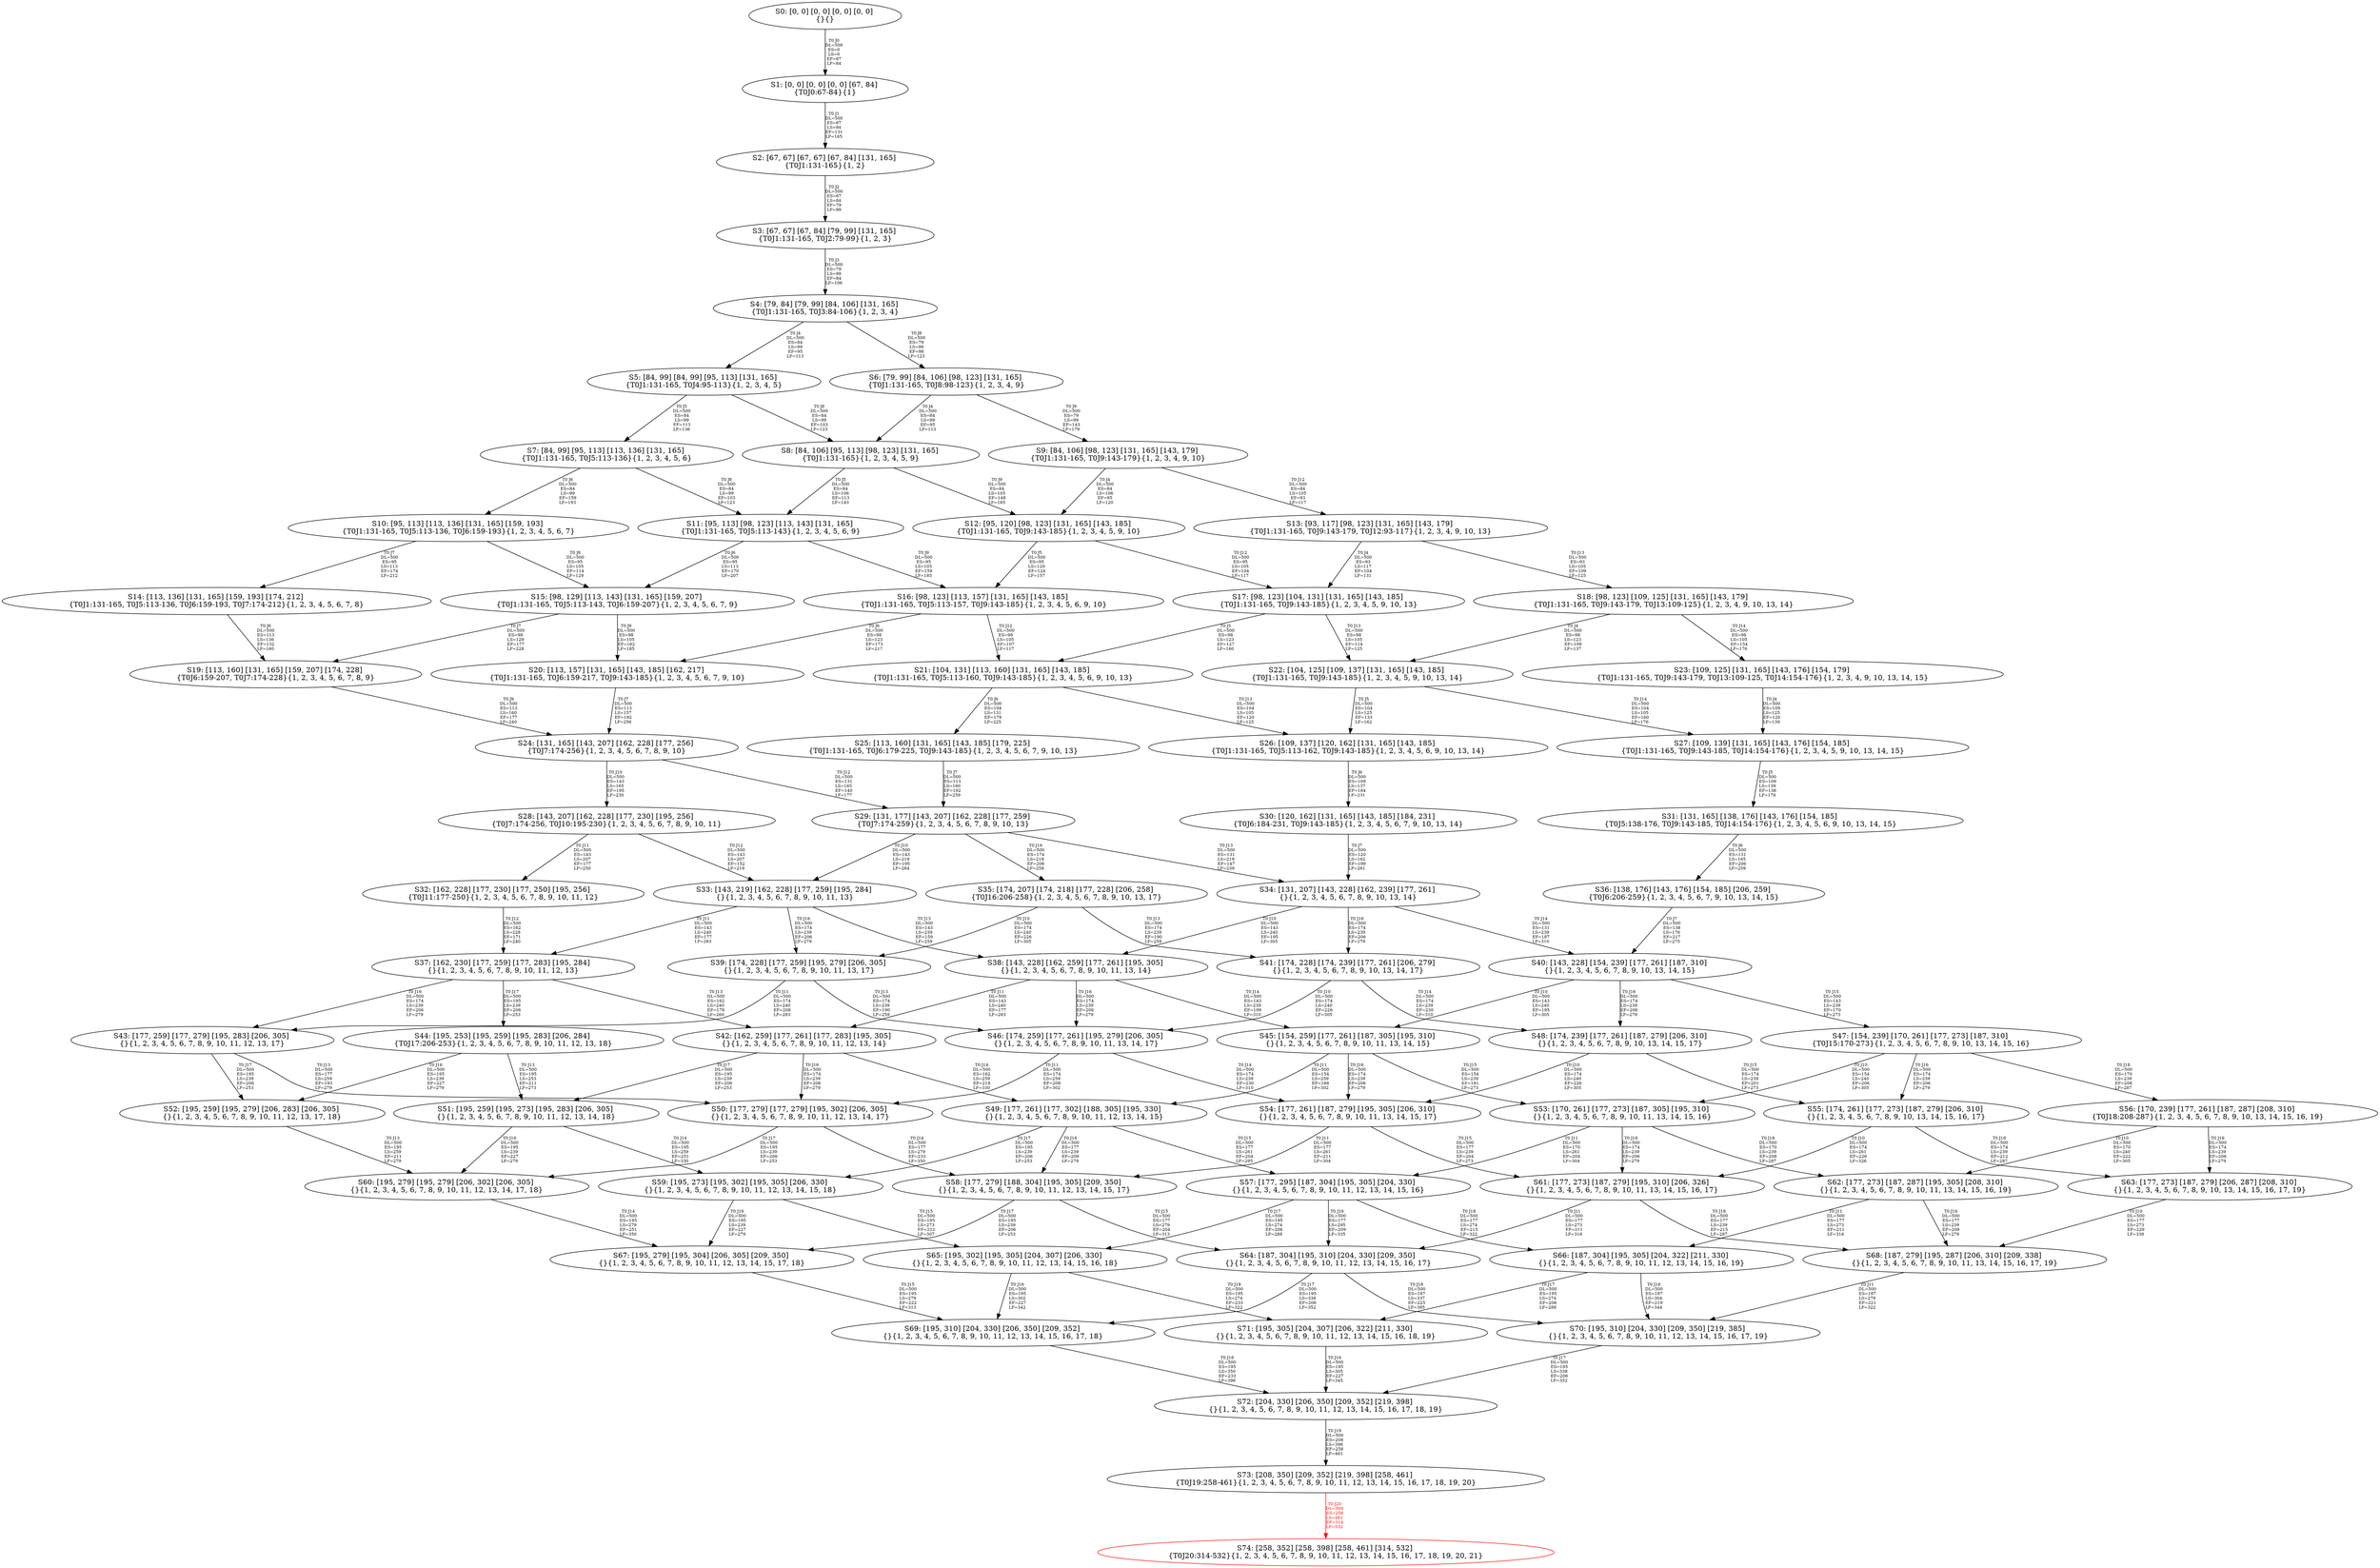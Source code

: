 digraph {
	S0[label="S0: [0, 0] [0, 0] [0, 0] [0, 0] \n{}{}"];
	S1[label="S1: [0, 0] [0, 0] [0, 0] [67, 84] \n{T0J0:67-84}{1}"];
	S2[label="S2: [67, 67] [67, 67] [67, 84] [131, 165] \n{T0J1:131-165}{1, 2}"];
	S3[label="S3: [67, 67] [67, 84] [79, 99] [131, 165] \n{T0J1:131-165, T0J2:79-99}{1, 2, 3}"];
	S4[label="S4: [79, 84] [79, 99] [84, 106] [131, 165] \n{T0J1:131-165, T0J3:84-106}{1, 2, 3, 4}"];
	S5[label="S5: [84, 99] [84, 99] [95, 113] [131, 165] \n{T0J1:131-165, T0J4:95-113}{1, 2, 3, 4, 5}"];
	S6[label="S6: [79, 99] [84, 106] [98, 123] [131, 165] \n{T0J1:131-165, T0J8:98-123}{1, 2, 3, 4, 9}"];
	S7[label="S7: [84, 99] [95, 113] [113, 136] [131, 165] \n{T0J1:131-165, T0J5:113-136}{1, 2, 3, 4, 5, 6}"];
	S8[label="S8: [84, 106] [95, 113] [98, 123] [131, 165] \n{T0J1:131-165}{1, 2, 3, 4, 5, 9}"];
	S9[label="S9: [84, 106] [98, 123] [131, 165] [143, 179] \n{T0J1:131-165, T0J9:143-179}{1, 2, 3, 4, 9, 10}"];
	S10[label="S10: [95, 113] [113, 136] [131, 165] [159, 193] \n{T0J1:131-165, T0J5:113-136, T0J6:159-193}{1, 2, 3, 4, 5, 6, 7}"];
	S11[label="S11: [95, 113] [98, 123] [113, 143] [131, 165] \n{T0J1:131-165, T0J5:113-143}{1, 2, 3, 4, 5, 6, 9}"];
	S12[label="S12: [95, 120] [98, 123] [131, 165] [143, 185] \n{T0J1:131-165, T0J9:143-185}{1, 2, 3, 4, 5, 9, 10}"];
	S13[label="S13: [93, 117] [98, 123] [131, 165] [143, 179] \n{T0J1:131-165, T0J9:143-179, T0J12:93-117}{1, 2, 3, 4, 9, 10, 13}"];
	S14[label="S14: [113, 136] [131, 165] [159, 193] [174, 212] \n{T0J1:131-165, T0J5:113-136, T0J6:159-193, T0J7:174-212}{1, 2, 3, 4, 5, 6, 7, 8}"];
	S15[label="S15: [98, 129] [113, 143] [131, 165] [159, 207] \n{T0J1:131-165, T0J5:113-143, T0J6:159-207}{1, 2, 3, 4, 5, 6, 7, 9}"];
	S16[label="S16: [98, 123] [113, 157] [131, 165] [143, 185] \n{T0J1:131-165, T0J5:113-157, T0J9:143-185}{1, 2, 3, 4, 5, 6, 9, 10}"];
	S17[label="S17: [98, 123] [104, 131] [131, 165] [143, 185] \n{T0J1:131-165, T0J9:143-185}{1, 2, 3, 4, 5, 9, 10, 13}"];
	S18[label="S18: [98, 123] [109, 125] [131, 165] [143, 179] \n{T0J1:131-165, T0J9:143-179, T0J13:109-125}{1, 2, 3, 4, 9, 10, 13, 14}"];
	S19[label="S19: [113, 160] [131, 165] [159, 207] [174, 228] \n{T0J6:159-207, T0J7:174-228}{1, 2, 3, 4, 5, 6, 7, 8, 9}"];
	S20[label="S20: [113, 157] [131, 165] [143, 185] [162, 217] \n{T0J1:131-165, T0J6:159-217, T0J9:143-185}{1, 2, 3, 4, 5, 6, 7, 9, 10}"];
	S21[label="S21: [104, 131] [113, 160] [131, 165] [143, 185] \n{T0J1:131-165, T0J5:113-160, T0J9:143-185}{1, 2, 3, 4, 5, 6, 9, 10, 13}"];
	S22[label="S22: [104, 125] [109, 137] [131, 165] [143, 185] \n{T0J1:131-165, T0J9:143-185}{1, 2, 3, 4, 5, 9, 10, 13, 14}"];
	S23[label="S23: [109, 125] [131, 165] [143, 176] [154, 179] \n{T0J1:131-165, T0J9:143-179, T0J13:109-125, T0J14:154-176}{1, 2, 3, 4, 9, 10, 13, 14, 15}"];
	S24[label="S24: [131, 165] [143, 207] [162, 228] [177, 256] \n{T0J7:174-256}{1, 2, 3, 4, 5, 6, 7, 8, 9, 10}"];
	S25[label="S25: [113, 160] [131, 165] [143, 185] [179, 225] \n{T0J1:131-165, T0J6:179-225, T0J9:143-185}{1, 2, 3, 4, 5, 6, 7, 9, 10, 13}"];
	S26[label="S26: [109, 137] [120, 162] [131, 165] [143, 185] \n{T0J1:131-165, T0J5:113-162, T0J9:143-185}{1, 2, 3, 4, 5, 6, 9, 10, 13, 14}"];
	S27[label="S27: [109, 139] [131, 165] [143, 176] [154, 185] \n{T0J1:131-165, T0J9:143-185, T0J14:154-176}{1, 2, 3, 4, 5, 9, 10, 13, 14, 15}"];
	S28[label="S28: [143, 207] [162, 228] [177, 230] [195, 256] \n{T0J7:174-256, T0J10:195-230}{1, 2, 3, 4, 5, 6, 7, 8, 9, 10, 11}"];
	S29[label="S29: [131, 177] [143, 207] [162, 228] [177, 259] \n{T0J7:174-259}{1, 2, 3, 4, 5, 6, 7, 8, 9, 10, 13}"];
	S30[label="S30: [120, 162] [131, 165] [143, 185] [184, 231] \n{T0J6:184-231, T0J9:143-185}{1, 2, 3, 4, 5, 6, 7, 9, 10, 13, 14}"];
	S31[label="S31: [131, 165] [138, 176] [143, 176] [154, 185] \n{T0J5:138-176, T0J9:143-185, T0J14:154-176}{1, 2, 3, 4, 5, 6, 9, 10, 13, 14, 15}"];
	S32[label="S32: [162, 228] [177, 230] [177, 250] [195, 256] \n{T0J11:177-250}{1, 2, 3, 4, 5, 6, 7, 8, 9, 10, 11, 12}"];
	S33[label="S33: [143, 219] [162, 228] [177, 259] [195, 284] \n{}{1, 2, 3, 4, 5, 6, 7, 8, 9, 10, 11, 13}"];
	S34[label="S34: [131, 207] [143, 228] [162, 239] [177, 261] \n{}{1, 2, 3, 4, 5, 6, 7, 8, 9, 10, 13, 14}"];
	S35[label="S35: [174, 207] [174, 218] [177, 228] [206, 258] \n{T0J16:206-258}{1, 2, 3, 4, 5, 6, 7, 8, 9, 10, 13, 17}"];
	S36[label="S36: [138, 176] [143, 176] [154, 185] [206, 259] \n{T0J6:206-259}{1, 2, 3, 4, 5, 6, 7, 9, 10, 13, 14, 15}"];
	S37[label="S37: [162, 230] [177, 259] [177, 283] [195, 284] \n{}{1, 2, 3, 4, 5, 6, 7, 8, 9, 10, 11, 12, 13}"];
	S38[label="S38: [143, 228] [162, 259] [177, 261] [195, 305] \n{}{1, 2, 3, 4, 5, 6, 7, 8, 9, 10, 11, 13, 14}"];
	S39[label="S39: [174, 228] [177, 259] [195, 279] [206, 305] \n{}{1, 2, 3, 4, 5, 6, 7, 8, 9, 10, 11, 13, 17}"];
	S40[label="S40: [143, 228] [154, 239] [177, 261] [187, 310] \n{}{1, 2, 3, 4, 5, 6, 7, 8, 9, 10, 13, 14, 15}"];
	S41[label="S41: [174, 228] [174, 239] [177, 261] [206, 279] \n{}{1, 2, 3, 4, 5, 6, 7, 8, 9, 10, 13, 14, 17}"];
	S42[label="S42: [162, 259] [177, 261] [177, 283] [195, 305] \n{}{1, 2, 3, 4, 5, 6, 7, 8, 9, 10, 11, 12, 13, 14}"];
	S43[label="S43: [177, 259] [177, 279] [195, 283] [206, 305] \n{}{1, 2, 3, 4, 5, 6, 7, 8, 9, 10, 11, 12, 13, 17}"];
	S44[label="S44: [195, 253] [195, 259] [195, 283] [206, 284] \n{T0J17:206-253}{1, 2, 3, 4, 5, 6, 7, 8, 9, 10, 11, 12, 13, 18}"];
	S45[label="S45: [154, 259] [177, 261] [187, 305] [195, 310] \n{}{1, 2, 3, 4, 5, 6, 7, 8, 9, 10, 11, 13, 14, 15}"];
	S46[label="S46: [174, 259] [177, 261] [195, 279] [206, 305] \n{}{1, 2, 3, 4, 5, 6, 7, 8, 9, 10, 11, 13, 14, 17}"];
	S47[label="S47: [154, 239] [170, 261] [177, 273] [187, 310] \n{T0J15:170-273}{1, 2, 3, 4, 5, 6, 7, 8, 9, 10, 13, 14, 15, 16}"];
	S48[label="S48: [174, 239] [177, 261] [187, 279] [206, 310] \n{}{1, 2, 3, 4, 5, 6, 7, 8, 9, 10, 13, 14, 15, 17}"];
	S49[label="S49: [177, 261] [177, 302] [188, 305] [195, 330] \n{}{1, 2, 3, 4, 5, 6, 7, 8, 9, 10, 11, 12, 13, 14, 15}"];
	S50[label="S50: [177, 279] [177, 279] [195, 302] [206, 305] \n{}{1, 2, 3, 4, 5, 6, 7, 8, 9, 10, 11, 12, 13, 14, 17}"];
	S51[label="S51: [195, 259] [195, 273] [195, 283] [206, 305] \n{}{1, 2, 3, 4, 5, 6, 7, 8, 9, 10, 11, 12, 13, 14, 18}"];
	S52[label="S52: [195, 259] [195, 279] [206, 283] [206, 305] \n{}{1, 2, 3, 4, 5, 6, 7, 8, 9, 10, 11, 12, 13, 17, 18}"];
	S53[label="S53: [170, 261] [177, 273] [187, 305] [195, 310] \n{}{1, 2, 3, 4, 5, 6, 7, 8, 9, 10, 11, 13, 14, 15, 16}"];
	S54[label="S54: [177, 261] [187, 279] [195, 305] [206, 310] \n{}{1, 2, 3, 4, 5, 6, 7, 8, 9, 10, 11, 13, 14, 15, 17}"];
	S55[label="S55: [174, 261] [177, 273] [187, 279] [206, 310] \n{}{1, 2, 3, 4, 5, 6, 7, 8, 9, 10, 13, 14, 15, 16, 17}"];
	S56[label="S56: [170, 239] [177, 261] [187, 287] [208, 310] \n{T0J18:208-287}{1, 2, 3, 4, 5, 6, 7, 8, 9, 10, 13, 14, 15, 16, 19}"];
	S57[label="S57: [177, 295] [187, 304] [195, 305] [204, 330] \n{}{1, 2, 3, 4, 5, 6, 7, 8, 9, 10, 11, 12, 13, 14, 15, 16}"];
	S58[label="S58: [177, 279] [188, 304] [195, 305] [209, 350] \n{}{1, 2, 3, 4, 5, 6, 7, 8, 9, 10, 11, 12, 13, 14, 15, 17}"];
	S59[label="S59: [195, 273] [195, 302] [195, 305] [206, 330] \n{}{1, 2, 3, 4, 5, 6, 7, 8, 9, 10, 11, 12, 13, 14, 15, 18}"];
	S60[label="S60: [195, 279] [195, 279] [206, 302] [206, 305] \n{}{1, 2, 3, 4, 5, 6, 7, 8, 9, 10, 11, 12, 13, 14, 17, 18}"];
	S61[label="S61: [177, 273] [187, 279] [195, 310] [206, 326] \n{}{1, 2, 3, 4, 5, 6, 7, 8, 9, 10, 11, 13, 14, 15, 16, 17}"];
	S62[label="S62: [177, 273] [187, 287] [195, 305] [208, 310] \n{}{1, 2, 3, 4, 5, 6, 7, 8, 9, 10, 11, 13, 14, 15, 16, 19}"];
	S63[label="S63: [177, 273] [187, 279] [206, 287] [208, 310] \n{}{1, 2, 3, 4, 5, 6, 7, 8, 9, 10, 13, 14, 15, 16, 17, 19}"];
	S64[label="S64: [187, 304] [195, 310] [204, 330] [209, 350] \n{}{1, 2, 3, 4, 5, 6, 7, 8, 9, 10, 11, 12, 13, 14, 15, 16, 17}"];
	S65[label="S65: [195, 302] [195, 305] [204, 307] [206, 330] \n{}{1, 2, 3, 4, 5, 6, 7, 8, 9, 10, 11, 12, 13, 14, 15, 16, 18}"];
	S66[label="S66: [187, 304] [195, 305] [204, 322] [211, 330] \n{}{1, 2, 3, 4, 5, 6, 7, 8, 9, 10, 11, 12, 13, 14, 15, 16, 19}"];
	S67[label="S67: [195, 279] [195, 304] [206, 305] [209, 350] \n{}{1, 2, 3, 4, 5, 6, 7, 8, 9, 10, 11, 12, 13, 14, 15, 17, 18}"];
	S68[label="S68: [187, 279] [195, 287] [206, 310] [209, 338] \n{}{1, 2, 3, 4, 5, 6, 7, 8, 9, 10, 11, 13, 14, 15, 16, 17, 19}"];
	S69[label="S69: [195, 310] [204, 330] [206, 350] [209, 352] \n{}{1, 2, 3, 4, 5, 6, 7, 8, 9, 10, 11, 12, 13, 14, 15, 16, 17, 18}"];
	S70[label="S70: [195, 310] [204, 330] [209, 350] [219, 385] \n{}{1, 2, 3, 4, 5, 6, 7, 8, 9, 10, 11, 12, 13, 14, 15, 16, 17, 19}"];
	S71[label="S71: [195, 305] [204, 307] [206, 322] [211, 330] \n{}{1, 2, 3, 4, 5, 6, 7, 8, 9, 10, 11, 12, 13, 14, 15, 16, 18, 19}"];
	S72[label="S72: [204, 330] [206, 350] [209, 352] [219, 398] \n{}{1, 2, 3, 4, 5, 6, 7, 8, 9, 10, 11, 12, 13, 14, 15, 16, 17, 18, 19}"];
	S73[label="S73: [208, 350] [209, 352] [219, 398] [258, 461] \n{T0J19:258-461}{1, 2, 3, 4, 5, 6, 7, 8, 9, 10, 11, 12, 13, 14, 15, 16, 17, 18, 19, 20}"];
	S74[label="S74: [258, 352] [258, 398] [258, 461] [314, 532] \n{T0J20:314-532}{1, 2, 3, 4, 5, 6, 7, 8, 9, 10, 11, 12, 13, 14, 15, 16, 17, 18, 19, 20, 21}"];
	S0 -> S1[label="T0 J0\nDL=500\nES=0\nLS=0\nEF=67\nLF=84",fontsize=8];
	S1 -> S2[label="T0 J1\nDL=500\nES=67\nLS=84\nEF=131\nLF=165",fontsize=8];
	S2 -> S3[label="T0 J2\nDL=500\nES=67\nLS=84\nEF=79\nLF=99",fontsize=8];
	S3 -> S4[label="T0 J3\nDL=500\nES=79\nLS=99\nEF=84\nLF=106",fontsize=8];
	S4 -> S5[label="T0 J4\nDL=500\nES=84\nLS=99\nEF=95\nLF=113",fontsize=8];
	S4 -> S6[label="T0 J8\nDL=500\nES=79\nLS=99\nEF=98\nLF=123",fontsize=8];
	S5 -> S7[label="T0 J5\nDL=500\nES=84\nLS=99\nEF=113\nLF=136",fontsize=8];
	S5 -> S8[label="T0 J8\nDL=500\nES=84\nLS=99\nEF=103\nLF=123",fontsize=8];
	S6 -> S8[label="T0 J4\nDL=500\nES=84\nLS=99\nEF=95\nLF=113",fontsize=8];
	S6 -> S9[label="T0 J9\nDL=500\nES=79\nLS=99\nEF=143\nLF=179",fontsize=8];
	S7 -> S10[label="T0 J6\nDL=500\nES=84\nLS=99\nEF=159\nLF=193",fontsize=8];
	S7 -> S11[label="T0 J8\nDL=500\nES=84\nLS=99\nEF=103\nLF=123",fontsize=8];
	S8 -> S11[label="T0 J5\nDL=500\nES=84\nLS=106\nEF=113\nLF=143",fontsize=8];
	S8 -> S12[label="T0 J9\nDL=500\nES=84\nLS=105\nEF=148\nLF=185",fontsize=8];
	S9 -> S12[label="T0 J4\nDL=500\nES=84\nLS=106\nEF=95\nLF=120",fontsize=8];
	S9 -> S13[label="T0 J12\nDL=500\nES=84\nLS=105\nEF=93\nLF=117",fontsize=8];
	S10 -> S14[label="T0 J7\nDL=500\nES=95\nLS=113\nEF=174\nLF=212",fontsize=8];
	S10 -> S15[label="T0 J8\nDL=500\nES=95\nLS=105\nEF=114\nLF=129",fontsize=8];
	S11 -> S15[label="T0 J6\nDL=500\nES=95\nLS=113\nEF=170\nLF=207",fontsize=8];
	S11 -> S16[label="T0 J9\nDL=500\nES=95\nLS=105\nEF=159\nLF=185",fontsize=8];
	S12 -> S16[label="T0 J5\nDL=500\nES=95\nLS=120\nEF=124\nLF=157",fontsize=8];
	S12 -> S17[label="T0 J12\nDL=500\nES=95\nLS=105\nEF=104\nLF=117",fontsize=8];
	S13 -> S17[label="T0 J4\nDL=500\nES=93\nLS=117\nEF=104\nLF=131",fontsize=8];
	S13 -> S18[label="T0 J13\nDL=500\nES=93\nLS=105\nEF=109\nLF=125",fontsize=8];
	S14 -> S19[label="T0 J8\nDL=500\nES=113\nLS=136\nEF=132\nLF=160",fontsize=8];
	S15 -> S19[label="T0 J7\nDL=500\nES=98\nLS=129\nEF=177\nLF=228",fontsize=8];
	S15 -> S20[label="T0 J9\nDL=500\nES=98\nLS=105\nEF=162\nLF=185",fontsize=8];
	S16 -> S20[label="T0 J6\nDL=500\nES=98\nLS=123\nEF=173\nLF=217",fontsize=8];
	S16 -> S21[label="T0 J12\nDL=500\nES=98\nLS=105\nEF=107\nLF=117",fontsize=8];
	S17 -> S21[label="T0 J5\nDL=500\nES=98\nLS=123\nEF=127\nLF=160",fontsize=8];
	S17 -> S22[label="T0 J13\nDL=500\nES=98\nLS=105\nEF=114\nLF=125",fontsize=8];
	S18 -> S22[label="T0 J4\nDL=500\nES=98\nLS=123\nEF=109\nLF=137",fontsize=8];
	S18 -> S23[label="T0 J14\nDL=500\nES=98\nLS=105\nEF=154\nLF=176",fontsize=8];
	S19 -> S24[label="T0 J9\nDL=500\nES=113\nLS=160\nEF=177\nLF=240",fontsize=8];
	S20 -> S24[label="T0 J7\nDL=500\nES=113\nLS=157\nEF=192\nLF=256",fontsize=8];
	S21 -> S25[label="T0 J6\nDL=500\nES=104\nLS=131\nEF=179\nLF=225",fontsize=8];
	S21 -> S26[label="T0 J13\nDL=500\nES=104\nLS=105\nEF=120\nLF=125",fontsize=8];
	S22 -> S26[label="T0 J5\nDL=500\nES=104\nLS=125\nEF=133\nLF=162",fontsize=8];
	S22 -> S27[label="T0 J14\nDL=500\nES=104\nLS=105\nEF=160\nLF=176",fontsize=8];
	S23 -> S27[label="T0 J4\nDL=500\nES=109\nLS=125\nEF=120\nLF=139",fontsize=8];
	S24 -> S28[label="T0 J10\nDL=500\nES=143\nLS=165\nEF=195\nLF=230",fontsize=8];
	S24 -> S29[label="T0 J12\nDL=500\nES=131\nLS=165\nEF=140\nLF=177",fontsize=8];
	S25 -> S29[label="T0 J7\nDL=500\nES=113\nLS=160\nEF=192\nLF=259",fontsize=8];
	S26 -> S30[label="T0 J6\nDL=500\nES=109\nLS=137\nEF=184\nLF=231",fontsize=8];
	S27 -> S31[label="T0 J5\nDL=500\nES=109\nLS=139\nEF=138\nLF=176",fontsize=8];
	S28 -> S32[label="T0 J11\nDL=500\nES=143\nLS=207\nEF=177\nLF=250",fontsize=8];
	S28 -> S33[label="T0 J12\nDL=500\nES=143\nLS=207\nEF=152\nLF=219",fontsize=8];
	S29 -> S33[label="T0 J10\nDL=500\nES=143\nLS=219\nEF=195\nLF=284",fontsize=8];
	S29 -> S34[label="T0 J13\nDL=500\nES=131\nLS=219\nEF=147\nLF=239",fontsize=8];
	S29 -> S35[label="T0 J16\nDL=500\nES=174\nLS=218\nEF=206\nLF=258",fontsize=8];
	S30 -> S34[label="T0 J7\nDL=500\nES=120\nLS=162\nEF=199\nLF=261",fontsize=8];
	S31 -> S36[label="T0 J6\nDL=500\nES=131\nLS=165\nEF=206\nLF=259",fontsize=8];
	S32 -> S37[label="T0 J12\nDL=500\nES=162\nLS=228\nEF=171\nLF=240",fontsize=8];
	S33 -> S37[label="T0 J11\nDL=500\nES=143\nLS=240\nEF=177\nLF=283",fontsize=8];
	S33 -> S38[label="T0 J13\nDL=500\nES=143\nLS=239\nEF=159\nLF=259",fontsize=8];
	S33 -> S39[label="T0 J16\nDL=500\nES=174\nLS=239\nEF=206\nLF=279",fontsize=8];
	S34 -> S38[label="T0 J10\nDL=500\nES=143\nLS=240\nEF=195\nLF=305",fontsize=8];
	S34 -> S40[label="T0 J14\nDL=500\nES=131\nLS=239\nEF=187\nLF=310",fontsize=8];
	S34 -> S41[label="T0 J16\nDL=500\nES=174\nLS=239\nEF=206\nLF=279",fontsize=8];
	S35 -> S39[label="T0 J10\nDL=500\nES=174\nLS=240\nEF=226\nLF=305",fontsize=8];
	S35 -> S41[label="T0 J13\nDL=500\nES=174\nLS=239\nEF=190\nLF=259",fontsize=8];
	S36 -> S40[label="T0 J7\nDL=500\nES=138\nLS=176\nEF=217\nLF=275",fontsize=8];
	S37 -> S42[label="T0 J13\nDL=500\nES=162\nLS=240\nEF=178\nLF=260",fontsize=8];
	S37 -> S43[label="T0 J16\nDL=500\nES=174\nLS=239\nEF=206\nLF=279",fontsize=8];
	S37 -> S44[label="T0 J17\nDL=500\nES=195\nLS=239\nEF=206\nLF=253",fontsize=8];
	S38 -> S42[label="T0 J11\nDL=500\nES=143\nLS=240\nEF=177\nLF=283",fontsize=8];
	S38 -> S45[label="T0 J14\nDL=500\nES=143\nLS=239\nEF=199\nLF=310",fontsize=8];
	S38 -> S46[label="T0 J16\nDL=500\nES=174\nLS=239\nEF=206\nLF=279",fontsize=8];
	S39 -> S43[label="T0 J11\nDL=500\nES=174\nLS=240\nEF=208\nLF=283",fontsize=8];
	S39 -> S46[label="T0 J13\nDL=500\nES=174\nLS=239\nEF=190\nLF=259",fontsize=8];
	S40 -> S45[label="T0 J10\nDL=500\nES=143\nLS=240\nEF=195\nLF=305",fontsize=8];
	S40 -> S47[label="T0 J15\nDL=500\nES=143\nLS=239\nEF=170\nLF=273",fontsize=8];
	S40 -> S48[label="T0 J16\nDL=500\nES=174\nLS=239\nEF=206\nLF=279",fontsize=8];
	S41 -> S46[label="T0 J10\nDL=500\nES=174\nLS=240\nEF=226\nLF=305",fontsize=8];
	S41 -> S48[label="T0 J14\nDL=500\nES=174\nLS=239\nEF=230\nLF=310",fontsize=8];
	S42 -> S49[label="T0 J14\nDL=500\nES=162\nLS=259\nEF=218\nLF=330",fontsize=8];
	S42 -> S50[label="T0 J16\nDL=500\nES=174\nLS=239\nEF=206\nLF=279",fontsize=8];
	S42 -> S51[label="T0 J17\nDL=500\nES=195\nLS=239\nEF=206\nLF=253",fontsize=8];
	S43 -> S50[label="T0 J13\nDL=500\nES=177\nLS=259\nEF=193\nLF=279",fontsize=8];
	S43 -> S52[label="T0 J17\nDL=500\nES=195\nLS=239\nEF=206\nLF=253",fontsize=8];
	S44 -> S51[label="T0 J13\nDL=500\nES=195\nLS=253\nEF=211\nLF=273",fontsize=8];
	S44 -> S52[label="T0 J16\nDL=500\nES=195\nLS=239\nEF=227\nLF=279",fontsize=8];
	S45 -> S49[label="T0 J11\nDL=500\nES=154\nLS=259\nEF=188\nLF=302",fontsize=8];
	S45 -> S53[label="T0 J15\nDL=500\nES=154\nLS=239\nEF=181\nLF=273",fontsize=8];
	S45 -> S54[label="T0 J16\nDL=500\nES=174\nLS=239\nEF=206\nLF=279",fontsize=8];
	S46 -> S50[label="T0 J11\nDL=500\nES=174\nLS=259\nEF=208\nLF=302",fontsize=8];
	S46 -> S54[label="T0 J14\nDL=500\nES=174\nLS=239\nEF=230\nLF=310",fontsize=8];
	S47 -> S53[label="T0 J10\nDL=500\nES=154\nLS=240\nEF=206\nLF=305",fontsize=8];
	S47 -> S55[label="T0 J16\nDL=500\nES=174\nLS=239\nEF=206\nLF=279",fontsize=8];
	S47 -> S56[label="T0 J18\nDL=500\nES=170\nLS=239\nEF=208\nLF=287",fontsize=8];
	S48 -> S54[label="T0 J10\nDL=500\nES=174\nLS=240\nEF=226\nLF=305",fontsize=8];
	S48 -> S55[label="T0 J15\nDL=500\nES=174\nLS=239\nEF=201\nLF=273",fontsize=8];
	S49 -> S57[label="T0 J15\nDL=500\nES=177\nLS=261\nEF=204\nLF=295",fontsize=8];
	S49 -> S58[label="T0 J16\nDL=500\nES=177\nLS=239\nEF=209\nLF=279",fontsize=8];
	S49 -> S59[label="T0 J17\nDL=500\nES=195\nLS=239\nEF=206\nLF=253",fontsize=8];
	S50 -> S58[label="T0 J14\nDL=500\nES=177\nLS=279\nEF=233\nLF=350",fontsize=8];
	S50 -> S60[label="T0 J17\nDL=500\nES=195\nLS=239\nEF=206\nLF=253",fontsize=8];
	S51 -> S59[label="T0 J14\nDL=500\nES=195\nLS=259\nEF=251\nLF=330",fontsize=8];
	S51 -> S60[label="T0 J16\nDL=500\nES=195\nLS=239\nEF=227\nLF=279",fontsize=8];
	S52 -> S60[label="T0 J13\nDL=500\nES=195\nLS=259\nEF=211\nLF=279",fontsize=8];
	S53 -> S57[label="T0 J11\nDL=500\nES=170\nLS=261\nEF=204\nLF=304",fontsize=8];
	S53 -> S61[label="T0 J16\nDL=500\nES=174\nLS=239\nEF=206\nLF=279",fontsize=8];
	S53 -> S62[label="T0 J18\nDL=500\nES=170\nLS=239\nEF=208\nLF=287",fontsize=8];
	S54 -> S58[label="T0 J11\nDL=500\nES=177\nLS=261\nEF=211\nLF=304",fontsize=8];
	S54 -> S61[label="T0 J15\nDL=500\nES=177\nLS=239\nEF=204\nLF=273",fontsize=8];
	S55 -> S61[label="T0 J10\nDL=500\nES=174\nLS=261\nEF=226\nLF=326",fontsize=8];
	S55 -> S63[label="T0 J18\nDL=500\nES=174\nLS=239\nEF=212\nLF=287",fontsize=8];
	S56 -> S62[label="T0 J10\nDL=500\nES=170\nLS=240\nEF=222\nLF=305",fontsize=8];
	S56 -> S63[label="T0 J16\nDL=500\nES=174\nLS=239\nEF=206\nLF=279",fontsize=8];
	S57 -> S64[label="T0 J16\nDL=500\nES=177\nLS=295\nEF=209\nLF=335",fontsize=8];
	S57 -> S65[label="T0 J17\nDL=500\nES=195\nLS=274\nEF=206\nLF=288",fontsize=8];
	S57 -> S66[label="T0 J18\nDL=500\nES=177\nLS=274\nEF=215\nLF=322",fontsize=8];
	S58 -> S64[label="T0 J15\nDL=500\nES=177\nLS=279\nEF=204\nLF=313",fontsize=8];
	S58 -> S67[label="T0 J17\nDL=500\nES=195\nLS=239\nEF=206\nLF=253",fontsize=8];
	S59 -> S65[label="T0 J15\nDL=500\nES=195\nLS=273\nEF=222\nLF=307",fontsize=8];
	S59 -> S67[label="T0 J16\nDL=500\nES=195\nLS=239\nEF=227\nLF=279",fontsize=8];
	S60 -> S67[label="T0 J14\nDL=500\nES=195\nLS=279\nEF=251\nLF=350",fontsize=8];
	S61 -> S64[label="T0 J11\nDL=500\nES=177\nLS=273\nEF=211\nLF=316",fontsize=8];
	S61 -> S68[label="T0 J18\nDL=500\nES=177\nLS=239\nEF=215\nLF=287",fontsize=8];
	S62 -> S66[label="T0 J11\nDL=500\nES=177\nLS=273\nEF=211\nLF=316",fontsize=8];
	S62 -> S68[label="T0 J16\nDL=500\nES=177\nLS=239\nEF=209\nLF=279",fontsize=8];
	S63 -> S68[label="T0 J10\nDL=500\nES=177\nLS=273\nEF=229\nLF=338",fontsize=8];
	S64 -> S69[label="T0 J17\nDL=500\nES=195\nLS=338\nEF=206\nLF=352",fontsize=8];
	S64 -> S70[label="T0 J18\nDL=500\nES=187\nLS=337\nEF=225\nLF=385",fontsize=8];
	S65 -> S69[label="T0 J16\nDL=500\nES=195\nLS=302\nEF=227\nLF=342",fontsize=8];
	S65 -> S71[label="T0 J18\nDL=500\nES=195\nLS=274\nEF=233\nLF=322",fontsize=8];
	S66 -> S70[label="T0 J16\nDL=500\nES=187\nLS=304\nEF=219\nLF=344",fontsize=8];
	S66 -> S71[label="T0 J17\nDL=500\nES=195\nLS=274\nEF=206\nLF=288",fontsize=8];
	S67 -> S69[label="T0 J15\nDL=500\nES=195\nLS=279\nEF=222\nLF=313",fontsize=8];
	S68 -> S70[label="T0 J11\nDL=500\nES=187\nLS=279\nEF=221\nLF=322",fontsize=8];
	S69 -> S72[label="T0 J18\nDL=500\nES=195\nLS=350\nEF=233\nLF=398",fontsize=8];
	S70 -> S72[label="T0 J17\nDL=500\nES=195\nLS=338\nEF=206\nLF=352",fontsize=8];
	S71 -> S72[label="T0 J16\nDL=500\nES=195\nLS=305\nEF=227\nLF=345",fontsize=8];
	S72 -> S73[label="T0 J19\nDL=500\nES=208\nLS=398\nEF=258\nLF=461",fontsize=8];
	S73 -> S74[label="T0 J20\nDL=500\nES=258\nLS=461\nEF=314\nLF=532",color=Red,fontcolor=Red,fontsize=8];
S74[color=Red];
}
